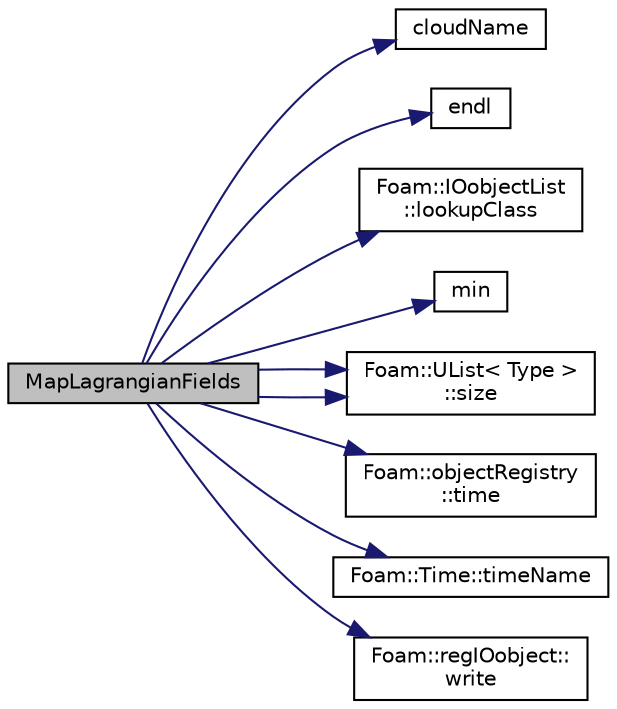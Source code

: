 digraph "MapLagrangianFields"
{
  bgcolor="transparent";
  edge [fontname="Helvetica",fontsize="10",labelfontname="Helvetica",labelfontsize="10"];
  node [fontname="Helvetica",fontsize="10",shape=record];
  rankdir="LR";
  Node1 [label="MapLagrangianFields",height=0.2,width=0.4,color="black", fillcolor="grey75", style="filled" fontcolor="black"];
  Node1 -> Node2 [color="midnightblue",fontsize="10",style="solid",fontname="Helvetica"];
  Node2 [label="cloudName",height=0.2,width=0.4,color="black",URL="$utilities_2postProcessing_2lagrangian_2particleTracks_2createFields_8H.html#aebd510f3d5315f7c0874f53eb5080312"];
  Node1 -> Node3 [color="midnightblue",fontsize="10",style="solid",fontname="Helvetica"];
  Node3 [label="endl",height=0.2,width=0.4,color="black",URL="$namespaceFoam.html#a2db8fe02a0d3909e9351bb4275b23ce4",tooltip="Add newline and flush stream. "];
  Node1 -> Node4 [color="midnightblue",fontsize="10",style="solid",fontname="Helvetica"];
  Node4 [label="Foam::IOobjectList\l::lookupClass",height=0.2,width=0.4,color="black",URL="$classFoam_1_1IOobjectList.html#a330bed30feb63045553142f278e539b3",tooltip="The list of IOobjects with the given headerClassName. "];
  Node1 -> Node5 [color="midnightblue",fontsize="10",style="solid",fontname="Helvetica"];
  Node5 [label="min",height=0.2,width=0.4,color="black",URL="$namespaceFoam.html#a96b65441175bbfb9a869045dc05fb0b9",tooltip="Find the min value in labelHashSet, optionally limited by second argument. "];
  Node1 -> Node6 [color="midnightblue",fontsize="10",style="solid",fontname="Helvetica"];
  Node6 [label="Foam::UList\< Type \>\l::size",height=0.2,width=0.4,color="black",URL="$classFoam_1_1UList.html#afee03bfededf699921815b2bf3c41e35",tooltip="Override size to be inconsistent with allocated storage. "];
  Node1 -> Node6 [color="midnightblue",fontsize="10",style="solid",fontname="Helvetica"];
  Node1 -> Node7 [color="midnightblue",fontsize="10",style="solid",fontname="Helvetica"];
  Node7 [label="Foam::objectRegistry\l::time",height=0.2,width=0.4,color="black",URL="$classFoam_1_1objectRegistry.html#a48fcf6de2789aff6b430b5fc1a05693f",tooltip="Return time. "];
  Node1 -> Node8 [color="midnightblue",fontsize="10",style="solid",fontname="Helvetica"];
  Node8 [label="Foam::Time::timeName",height=0.2,width=0.4,color="black",URL="$classFoam_1_1Time.html#a882e958c2f124b46fdb52dd241ec0ca3",tooltip="Return time name of given scalar time formatted with the given precision. "];
  Node1 -> Node9 [color="midnightblue",fontsize="10",style="solid",fontname="Helvetica"];
  Node9 [label="Foam::regIOobject::\lwrite",height=0.2,width=0.4,color="black",URL="$classFoam_1_1regIOobject.html#a1ff0c1446e1074e2d4a6a379857eaa52",tooltip="Write using setting from DB. "];
}
